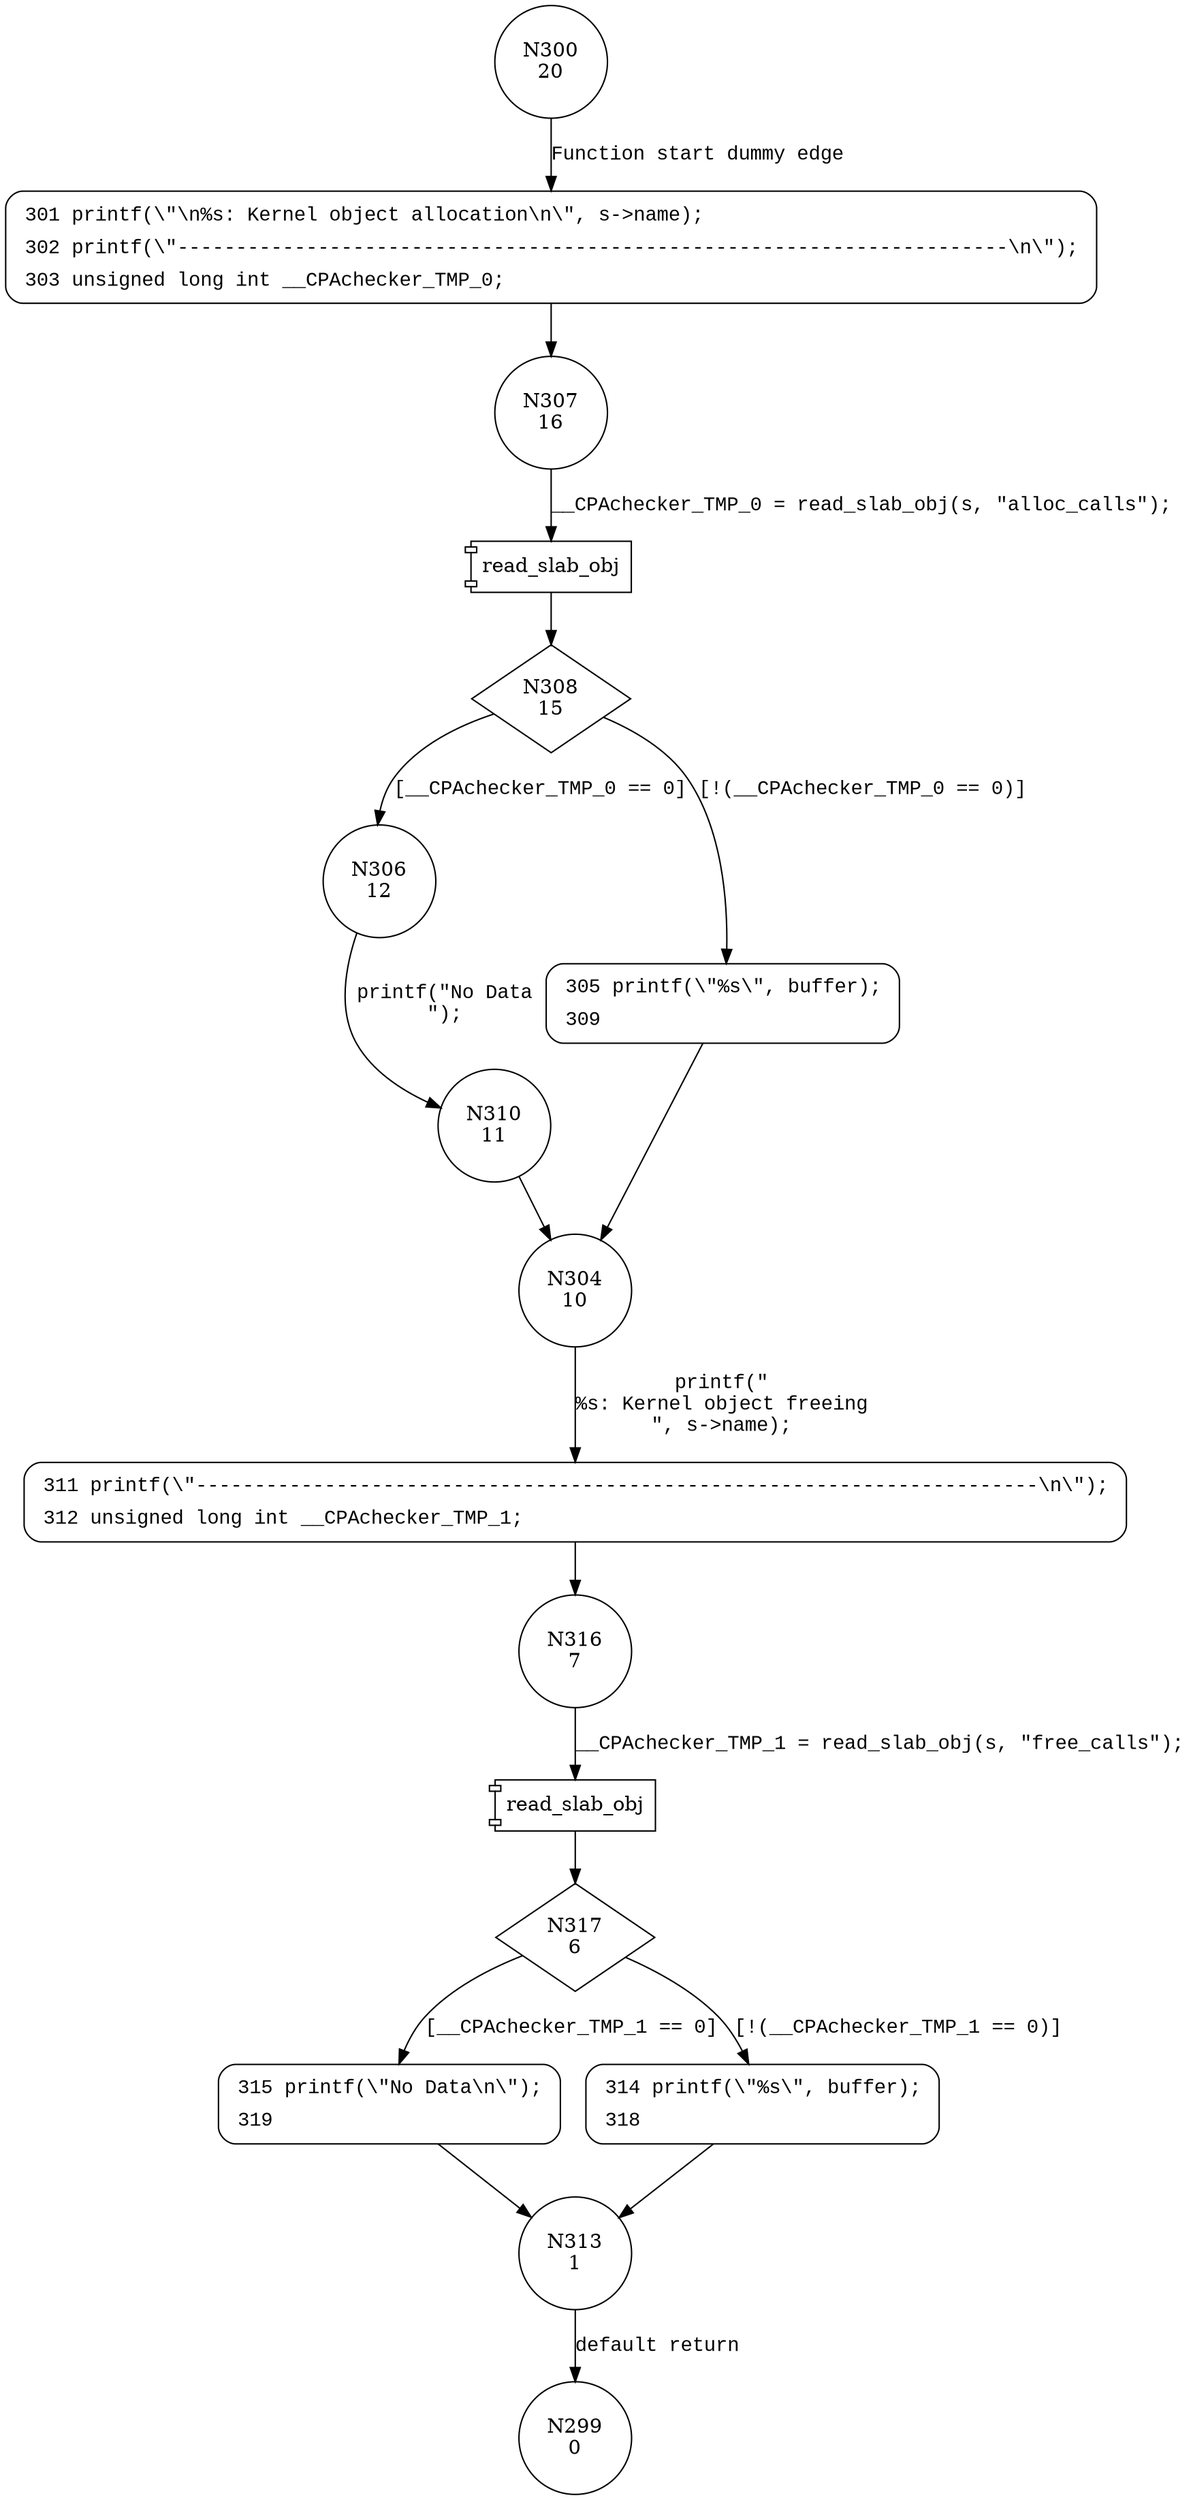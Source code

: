 digraph show_tracking {
300 [shape="circle" label="N300\n20"]
301 [shape="circle" label="N301\n19"]
307 [shape="circle" label="N307\n16"]
308 [shape="diamond" label="N308\n15"]
306 [shape="circle" label="N306\n12"]
305 [shape="circle" label="N305\n14"]
304 [shape="circle" label="N304\n10"]
311 [shape="circle" label="N311\n9"]
316 [shape="circle" label="N316\n7"]
317 [shape="diamond" label="N317\n6"]
315 [shape="circle" label="N315\n3"]
314 [shape="circle" label="N314\n5"]
313 [shape="circle" label="N313\n1"]
299 [shape="circle" label="N299\n0"]
310 [shape="circle" label="N310\n11"]
301 [style="filled,bold" penwidth="1" fillcolor="white" fontname="Courier New" shape="Mrecord" label=<<table border="0" cellborder="0" cellpadding="3" bgcolor="white"><tr><td align="right">301</td><td align="left">printf(\"\n%s: Kernel object allocation\n\", s-&gt;name);</td></tr><tr><td align="right">302</td><td align="left">printf(\"-----------------------------------------------------------------------\n\");</td></tr><tr><td align="right">303</td><td align="left">unsigned long int __CPAchecker_TMP_0;</td></tr></table>>]
301 -> 307[label=""]
305 [style="filled,bold" penwidth="1" fillcolor="white" fontname="Courier New" shape="Mrecord" label=<<table border="0" cellborder="0" cellpadding="3" bgcolor="white"><tr><td align="right">305</td><td align="left">printf(\"%s\", buffer);</td></tr><tr><td align="right">309</td><td align="left"></td></tr></table>>]
305 -> 304[label=""]
311 [style="filled,bold" penwidth="1" fillcolor="white" fontname="Courier New" shape="Mrecord" label=<<table border="0" cellborder="0" cellpadding="3" bgcolor="white"><tr><td align="right">311</td><td align="left">printf(\"------------------------------------------------------------------------\n\");</td></tr><tr><td align="right">312</td><td align="left">unsigned long int __CPAchecker_TMP_1;</td></tr></table>>]
311 -> 316[label=""]
314 [style="filled,bold" penwidth="1" fillcolor="white" fontname="Courier New" shape="Mrecord" label=<<table border="0" cellborder="0" cellpadding="3" bgcolor="white"><tr><td align="right">314</td><td align="left">printf(\"%s\", buffer);</td></tr><tr><td align="right">318</td><td align="left"></td></tr></table>>]
314 -> 313[label=""]
315 [style="filled,bold" penwidth="1" fillcolor="white" fontname="Courier New" shape="Mrecord" label=<<table border="0" cellborder="0" cellpadding="3" bgcolor="white"><tr><td align="right">315</td><td align="left">printf(\"No Data\n\");</td></tr><tr><td align="right">319</td><td align="left"></td></tr></table>>]
315 -> 313[label=""]
300 -> 301 [label="Function start dummy edge" fontname="Courier New"]
100093 [shape="component" label="read_slab_obj"]
307 -> 100093 [label="__CPAchecker_TMP_0 = read_slab_obj(s, \"alloc_calls\");" fontname="Courier New"]
100093 -> 308 [label="" fontname="Courier New"]
308 -> 306 [label="[__CPAchecker_TMP_0 == 0]" fontname="Courier New"]
308 -> 305 [label="[!(__CPAchecker_TMP_0 == 0)]" fontname="Courier New"]
304 -> 311 [label="printf(\"\n%s: Kernel object freeing\n\", s->name);" fontname="Courier New"]
100094 [shape="component" label="read_slab_obj"]
316 -> 100094 [label="__CPAchecker_TMP_1 = read_slab_obj(s, \"free_calls\");" fontname="Courier New"]
100094 -> 317 [label="" fontname="Courier New"]
317 -> 315 [label="[__CPAchecker_TMP_1 == 0]" fontname="Courier New"]
317 -> 314 [label="[!(__CPAchecker_TMP_1 == 0)]" fontname="Courier New"]
313 -> 299 [label="default return" fontname="Courier New"]
306 -> 310 [label="printf(\"No Data\n\");" fontname="Courier New"]
310 -> 304 [label="" fontname="Courier New"]
}